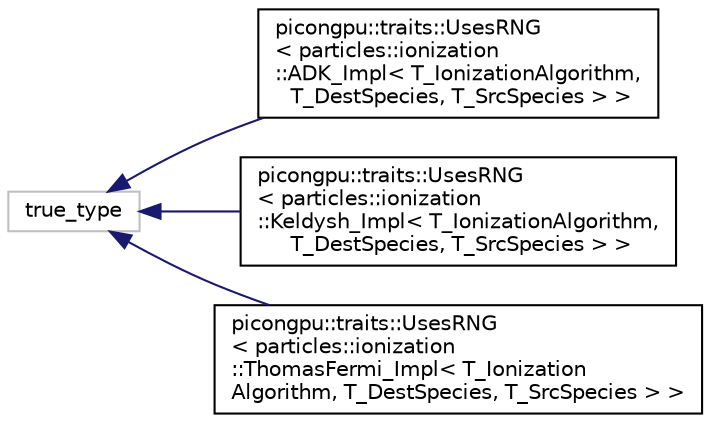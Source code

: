 digraph "Graphical Class Hierarchy"
{
 // LATEX_PDF_SIZE
  edge [fontname="Helvetica",fontsize="10",labelfontname="Helvetica",labelfontsize="10"];
  node [fontname="Helvetica",fontsize="10",shape=record];
  rankdir="LR";
  Node246 [label="true_type",height=0.2,width=0.4,color="grey75", fillcolor="white", style="filled",tooltip=" "];
  Node246 -> Node0 [dir="back",color="midnightblue",fontsize="10",style="solid",fontname="Helvetica"];
  Node0 [label="picongpu::traits::UsesRNG\l\< particles::ionization\l::ADK_Impl\< T_IonizationAlgorithm,\l T_DestSpecies, T_SrcSpecies \> \>",height=0.2,width=0.4,color="black", fillcolor="white", style="filled",URL="$structpicongpu_1_1traits_1_1_uses_r_n_g_3_01particles_1_1ionization_1_1_a_d_k___impl_3_01_t___ioe69a7a0285ce49c25236fb5895280ab0.html",tooltip="specialization of the UsesRNG trait --> ionization module uses random number generation"];
  Node246 -> Node248 [dir="back",color="midnightblue",fontsize="10",style="solid",fontname="Helvetica"];
  Node248 [label="picongpu::traits::UsesRNG\l\< particles::ionization\l::Keldysh_Impl\< T_IonizationAlgorithm,\l T_DestSpecies, T_SrcSpecies \> \>",height=0.2,width=0.4,color="black", fillcolor="white", style="filled",URL="$structpicongpu_1_1traits_1_1_uses_r_n_g_3_01particles_1_1ionization_1_1_keldysh___impl_3_01_t___d387ff2e88ff63828370f3ff782615e8.html",tooltip="specialization of the UsesRNG trait --> ionization module uses random number generation"];
  Node246 -> Node249 [dir="back",color="midnightblue",fontsize="10",style="solid",fontname="Helvetica"];
  Node249 [label="picongpu::traits::UsesRNG\l\< particles::ionization\l::ThomasFermi_Impl\< T_Ionization\lAlgorithm, T_DestSpecies, T_SrcSpecies \> \>",height=0.2,width=0.4,color="black", fillcolor="white", style="filled",URL="$structpicongpu_1_1traits_1_1_uses_r_n_g_3_01particles_1_1ionization_1_1_thomas_fermi___impl_3_015b7a475fa2140e7dca4bc464e334ad9e.html",tooltip="specialization of the UsesRNG trait --> ionization module uses random number generation"];
}
